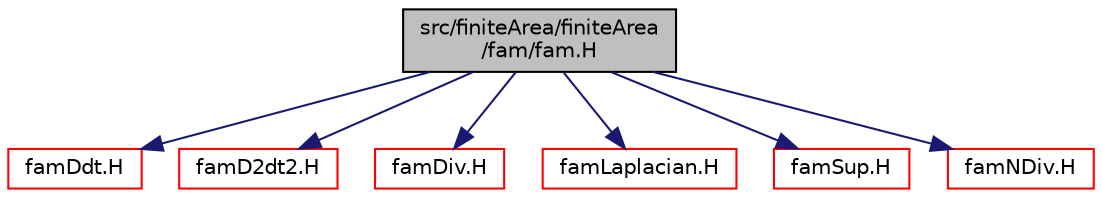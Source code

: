 digraph "src/finiteArea/finiteArea/fam/fam.H"
{
  bgcolor="transparent";
  edge [fontname="Helvetica",fontsize="10",labelfontname="Helvetica",labelfontsize="10"];
  node [fontname="Helvetica",fontsize="10",shape=record];
  Node1 [label="src/finiteArea/finiteArea\l/fam/fam.H",height=0.2,width=0.4,color="black", fillcolor="grey75", style="filled" fontcolor="black"];
  Node1 -> Node2 [color="midnightblue",fontsize="10",style="solid",fontname="Helvetica"];
  Node2 [label="famDdt.H",height=0.2,width=0.4,color="red",URL="$famDdt_8H.html",tooltip="Calulate the matrix for the first temporal derivative. "];
  Node1 -> Node3 [color="midnightblue",fontsize="10",style="solid",fontname="Helvetica"];
  Node3 [label="famD2dt2.H",height=0.2,width=0.4,color="red",URL="$famD2dt2_8H.html"];
  Node1 -> Node4 [color="midnightblue",fontsize="10",style="solid",fontname="Helvetica"];
  Node4 [label="famDiv.H",height=0.2,width=0.4,color="red",URL="$famDiv_8H.html",tooltip="Calculate the matrix for the divergence of the given field and flux. "];
  Node1 -> Node5 [color="midnightblue",fontsize="10",style="solid",fontname="Helvetica"];
  Node5 [label="famLaplacian.H",height=0.2,width=0.4,color="red",URL="$famLaplacian_8H.html",tooltip="Calculate the matrix for the laplacian of the field. "];
  Node1 -> Node6 [color="midnightblue",fontsize="10",style="solid",fontname="Helvetica"];
  Node6 [label="famSup.H",height=0.2,width=0.4,color="red",URL="$famSup_8H.html",tooltip="Calculate the matrix for implicit and explicit sources. "];
  Node1 -> Node7 [color="midnightblue",fontsize="10",style="solid",fontname="Helvetica"];
  Node7 [label="famNDiv.H",height=0.2,width=0.4,color="red",URL="$famNDiv_8H.html",tooltip="Calculate the matrix for the divergence of the given field and flux. "];
}
